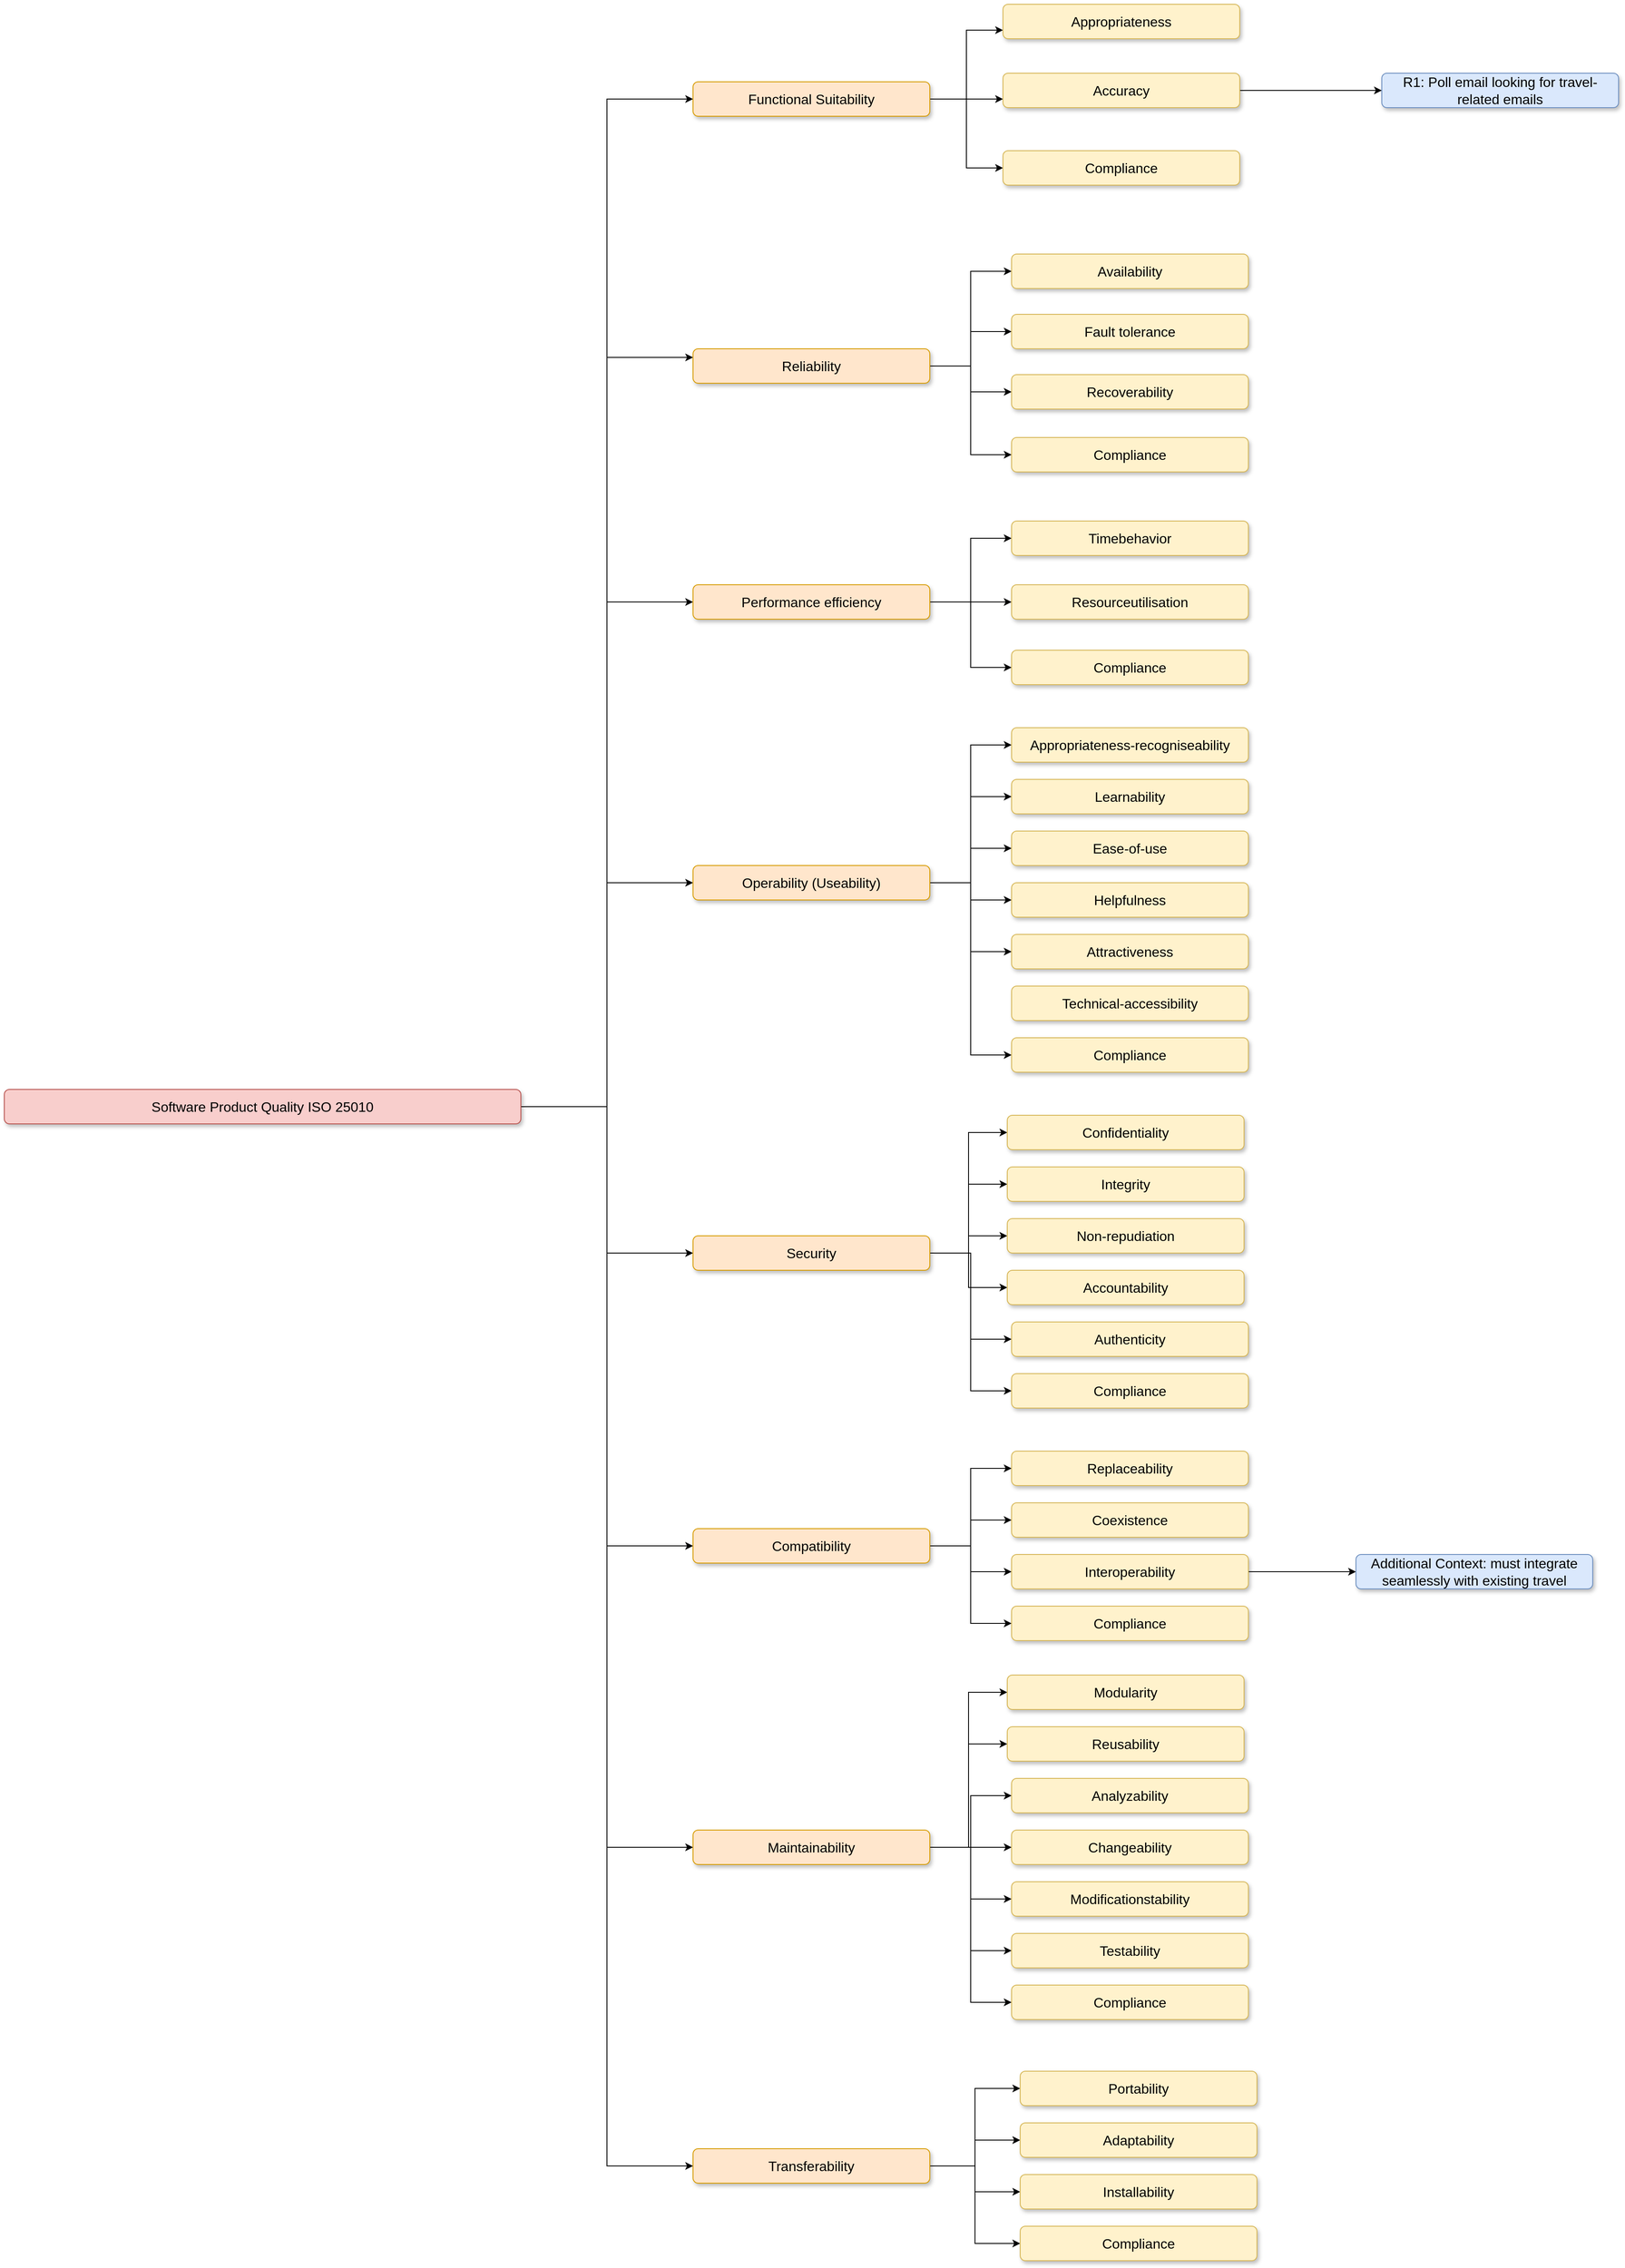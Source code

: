 <mxfile version="21.7.1" type="github">
  <diagram name="Quality Requirements" id="iv_4Ps4gygiS_nUCAITV">
    <mxGraphModel dx="3563" dy="2153" grid="1" gridSize="10" guides="1" tooltips="1" connect="1" arrows="1" fold="1" page="1" pageScale="1" pageWidth="827" pageHeight="1169" math="0" shadow="0">
      <root>
        <mxCell id="0" />
        <mxCell id="1" parent="0" />
        <mxCell id="l4NpJqwwxEreyBUe0tFt-1" style="edgeStyle=orthogonalEdgeStyle;rounded=0;orthogonalLoop=1;jettySize=auto;html=1;entryX=0;entryY=0.5;entryDx=0;entryDy=0;" parent="1" source="l4NpJqwwxEreyBUe0tFt-9" target="l4NpJqwwxEreyBUe0tFt-13" edge="1">
          <mxGeometry relative="1" as="geometry" />
        </mxCell>
        <mxCell id="l4NpJqwwxEreyBUe0tFt-2" style="edgeStyle=orthogonalEdgeStyle;rounded=0;orthogonalLoop=1;jettySize=auto;html=1;entryX=0;entryY=0.25;entryDx=0;entryDy=0;" parent="1" source="l4NpJqwwxEreyBUe0tFt-9" target="l4NpJqwwxEreyBUe0tFt-18" edge="1">
          <mxGeometry relative="1" as="geometry" />
        </mxCell>
        <mxCell id="l4NpJqwwxEreyBUe0tFt-3" style="edgeStyle=orthogonalEdgeStyle;rounded=0;orthogonalLoop=1;jettySize=auto;html=1;entryX=0;entryY=0.5;entryDx=0;entryDy=0;" parent="1" source="l4NpJqwwxEreyBUe0tFt-9" target="l4NpJqwwxEreyBUe0tFt-22" edge="1">
          <mxGeometry relative="1" as="geometry" />
        </mxCell>
        <mxCell id="l4NpJqwwxEreyBUe0tFt-4" style="edgeStyle=orthogonalEdgeStyle;rounded=0;orthogonalLoop=1;jettySize=auto;html=1;entryX=0;entryY=0.5;entryDx=0;entryDy=0;" parent="1" source="l4NpJqwwxEreyBUe0tFt-9" target="l4NpJqwwxEreyBUe0tFt-29" edge="1">
          <mxGeometry relative="1" as="geometry" />
        </mxCell>
        <mxCell id="l4NpJqwwxEreyBUe0tFt-5" style="edgeStyle=orthogonalEdgeStyle;rounded=0;orthogonalLoop=1;jettySize=auto;html=1;entryX=0;entryY=0.5;entryDx=0;entryDy=0;" parent="1" source="l4NpJqwwxEreyBUe0tFt-9" target="l4NpJqwwxEreyBUe0tFt-36" edge="1">
          <mxGeometry relative="1" as="geometry" />
        </mxCell>
        <mxCell id="l4NpJqwwxEreyBUe0tFt-6" style="edgeStyle=orthogonalEdgeStyle;rounded=0;orthogonalLoop=1;jettySize=auto;html=1;entryX=0;entryY=0.5;entryDx=0;entryDy=0;" parent="1" source="l4NpJqwwxEreyBUe0tFt-9" target="l4NpJqwwxEreyBUe0tFt-41" edge="1">
          <mxGeometry relative="1" as="geometry" />
        </mxCell>
        <mxCell id="l4NpJqwwxEreyBUe0tFt-7" style="edgeStyle=orthogonalEdgeStyle;rounded=0;orthogonalLoop=1;jettySize=auto;html=1;entryX=0;entryY=0.5;entryDx=0;entryDy=0;" parent="1" source="l4NpJqwwxEreyBUe0tFt-9" target="l4NpJqwwxEreyBUe0tFt-54" edge="1">
          <mxGeometry relative="1" as="geometry" />
        </mxCell>
        <mxCell id="l4NpJqwwxEreyBUe0tFt-8" style="edgeStyle=orthogonalEdgeStyle;rounded=0;orthogonalLoop=1;jettySize=auto;html=1;entryX=0;entryY=0.5;entryDx=0;entryDy=0;" parent="1" source="l4NpJqwwxEreyBUe0tFt-9" target="l4NpJqwwxEreyBUe0tFt-49" edge="1">
          <mxGeometry relative="1" as="geometry" />
        </mxCell>
        <mxCell id="l4NpJqwwxEreyBUe0tFt-9" value="Software Product Quality ISO 25010" style="whiteSpace=wrap;html=1;rounded=1;shadow=1;strokeWidth=1;fontSize=16;align=center;fillColor=#f8cecc;strokeColor=#b85450;" parent="1" vertex="1">
          <mxGeometry x="-1650" y="420" width="600" height="40" as="geometry" />
        </mxCell>
        <mxCell id="l4NpJqwwxEreyBUe0tFt-10" style="edgeStyle=orthogonalEdgeStyle;rounded=0;orthogonalLoop=1;jettySize=auto;html=1;entryX=0;entryY=0.75;entryDx=0;entryDy=0;" parent="1" source="l4NpJqwwxEreyBUe0tFt-13" target="l4NpJqwwxEreyBUe0tFt-55" edge="1">
          <mxGeometry relative="1" as="geometry" />
        </mxCell>
        <mxCell id="l4NpJqwwxEreyBUe0tFt-11" style="edgeStyle=orthogonalEdgeStyle;rounded=0;orthogonalLoop=1;jettySize=auto;html=1;entryX=0;entryY=0.75;entryDx=0;entryDy=0;" parent="1" source="l4NpJqwwxEreyBUe0tFt-13" target="l4NpJqwwxEreyBUe0tFt-56" edge="1">
          <mxGeometry relative="1" as="geometry" />
        </mxCell>
        <mxCell id="l4NpJqwwxEreyBUe0tFt-12" style="edgeStyle=orthogonalEdgeStyle;rounded=0;orthogonalLoop=1;jettySize=auto;html=1;entryX=0;entryY=0.5;entryDx=0;entryDy=0;" parent="1" source="l4NpJqwwxEreyBUe0tFt-13" target="l4NpJqwwxEreyBUe0tFt-57" edge="1">
          <mxGeometry relative="1" as="geometry" />
        </mxCell>
        <mxCell id="l4NpJqwwxEreyBUe0tFt-13" value="Functional Suitability" style="whiteSpace=wrap;html=1;rounded=1;shadow=1;strokeWidth=1;fontSize=16;align=center;fillColor=#ffe6cc;strokeColor=#d79b00;" parent="1" vertex="1">
          <mxGeometry x="-850" y="-750" width="275" height="40" as="geometry" />
        </mxCell>
        <mxCell id="l4NpJqwwxEreyBUe0tFt-14" style="edgeStyle=orthogonalEdgeStyle;rounded=0;orthogonalLoop=1;jettySize=auto;html=1;entryX=0;entryY=0.5;entryDx=0;entryDy=0;" parent="1" source="l4NpJqwwxEreyBUe0tFt-18" target="l4NpJqwwxEreyBUe0tFt-58" edge="1">
          <mxGeometry relative="1" as="geometry" />
        </mxCell>
        <mxCell id="l4NpJqwwxEreyBUe0tFt-15" style="edgeStyle=orthogonalEdgeStyle;rounded=0;orthogonalLoop=1;jettySize=auto;html=1;entryX=0;entryY=0.5;entryDx=0;entryDy=0;" parent="1" source="l4NpJqwwxEreyBUe0tFt-18" target="l4NpJqwwxEreyBUe0tFt-59" edge="1">
          <mxGeometry relative="1" as="geometry" />
        </mxCell>
        <mxCell id="l4NpJqwwxEreyBUe0tFt-16" style="edgeStyle=orthogonalEdgeStyle;rounded=0;orthogonalLoop=1;jettySize=auto;html=1;entryX=0;entryY=0.5;entryDx=0;entryDy=0;" parent="1" source="l4NpJqwwxEreyBUe0tFt-18" target="l4NpJqwwxEreyBUe0tFt-60" edge="1">
          <mxGeometry relative="1" as="geometry" />
        </mxCell>
        <mxCell id="l4NpJqwwxEreyBUe0tFt-17" style="edgeStyle=orthogonalEdgeStyle;rounded=0;orthogonalLoop=1;jettySize=auto;html=1;entryX=0;entryY=0.5;entryDx=0;entryDy=0;" parent="1" source="l4NpJqwwxEreyBUe0tFt-18" target="l4NpJqwwxEreyBUe0tFt-61" edge="1">
          <mxGeometry relative="1" as="geometry" />
        </mxCell>
        <mxCell id="l4NpJqwwxEreyBUe0tFt-18" value="Reliability" style="whiteSpace=wrap;html=1;rounded=1;shadow=1;strokeWidth=1;fontSize=16;align=center;fillColor=#ffe6cc;strokeColor=#d79b00;" parent="1" vertex="1">
          <mxGeometry x="-850" y="-440" width="275" height="40" as="geometry" />
        </mxCell>
        <mxCell id="l4NpJqwwxEreyBUe0tFt-19" style="edgeStyle=orthogonalEdgeStyle;rounded=0;orthogonalLoop=1;jettySize=auto;html=1;entryX=0;entryY=0.5;entryDx=0;entryDy=0;" parent="1" source="l4NpJqwwxEreyBUe0tFt-22" target="l4NpJqwwxEreyBUe0tFt-62" edge="1">
          <mxGeometry relative="1" as="geometry" />
        </mxCell>
        <mxCell id="l4NpJqwwxEreyBUe0tFt-20" style="edgeStyle=orthogonalEdgeStyle;rounded=0;orthogonalLoop=1;jettySize=auto;html=1;entryX=0;entryY=0.5;entryDx=0;entryDy=0;" parent="1" source="l4NpJqwwxEreyBUe0tFt-22" target="l4NpJqwwxEreyBUe0tFt-63" edge="1">
          <mxGeometry relative="1" as="geometry" />
        </mxCell>
        <mxCell id="l4NpJqwwxEreyBUe0tFt-21" style="edgeStyle=orthogonalEdgeStyle;rounded=0;orthogonalLoop=1;jettySize=auto;html=1;entryX=0;entryY=0.5;entryDx=0;entryDy=0;" parent="1" source="l4NpJqwwxEreyBUe0tFt-22" target="l4NpJqwwxEreyBUe0tFt-64" edge="1">
          <mxGeometry relative="1" as="geometry" />
        </mxCell>
        <mxCell id="l4NpJqwwxEreyBUe0tFt-22" value="Performance efficiency" style="whiteSpace=wrap;html=1;rounded=1;shadow=1;strokeWidth=1;fontSize=16;align=center;fillColor=#ffe6cc;strokeColor=#d79b00;" parent="1" vertex="1">
          <mxGeometry x="-850" y="-166" width="275" height="40" as="geometry" />
        </mxCell>
        <mxCell id="l4NpJqwwxEreyBUe0tFt-23" style="edgeStyle=orthogonalEdgeStyle;rounded=0;orthogonalLoop=1;jettySize=auto;html=1;entryX=0;entryY=0.5;entryDx=0;entryDy=0;" parent="1" source="l4NpJqwwxEreyBUe0tFt-29" target="l4NpJqwwxEreyBUe0tFt-65" edge="1">
          <mxGeometry relative="1" as="geometry" />
        </mxCell>
        <mxCell id="l4NpJqwwxEreyBUe0tFt-24" style="edgeStyle=orthogonalEdgeStyle;rounded=0;orthogonalLoop=1;jettySize=auto;html=1;entryX=0;entryY=0.5;entryDx=0;entryDy=0;" parent="1" source="l4NpJqwwxEreyBUe0tFt-29" target="l4NpJqwwxEreyBUe0tFt-66" edge="1">
          <mxGeometry relative="1" as="geometry" />
        </mxCell>
        <mxCell id="l4NpJqwwxEreyBUe0tFt-25" style="edgeStyle=orthogonalEdgeStyle;rounded=0;orthogonalLoop=1;jettySize=auto;html=1;entryX=0;entryY=0.5;entryDx=0;entryDy=0;" parent="1" source="l4NpJqwwxEreyBUe0tFt-29" target="l4NpJqwwxEreyBUe0tFt-67" edge="1">
          <mxGeometry relative="1" as="geometry" />
        </mxCell>
        <mxCell id="l4NpJqwwxEreyBUe0tFt-26" style="edgeStyle=orthogonalEdgeStyle;rounded=0;orthogonalLoop=1;jettySize=auto;html=1;entryX=0;entryY=0.5;entryDx=0;entryDy=0;" parent="1" source="l4NpJqwwxEreyBUe0tFt-29" target="l4NpJqwwxEreyBUe0tFt-68" edge="1">
          <mxGeometry relative="1" as="geometry" />
        </mxCell>
        <mxCell id="l4NpJqwwxEreyBUe0tFt-27" style="edgeStyle=orthogonalEdgeStyle;rounded=0;orthogonalLoop=1;jettySize=auto;html=1;entryX=0;entryY=0.5;entryDx=0;entryDy=0;" parent="1" source="l4NpJqwwxEreyBUe0tFt-29" target="l4NpJqwwxEreyBUe0tFt-69" edge="1">
          <mxGeometry relative="1" as="geometry" />
        </mxCell>
        <mxCell id="l4NpJqwwxEreyBUe0tFt-28" style="edgeStyle=orthogonalEdgeStyle;rounded=0;orthogonalLoop=1;jettySize=auto;html=1;entryX=0;entryY=0.5;entryDx=0;entryDy=0;" parent="1" source="l4NpJqwwxEreyBUe0tFt-29" target="l4NpJqwwxEreyBUe0tFt-71" edge="1">
          <mxGeometry relative="1" as="geometry" />
        </mxCell>
        <mxCell id="l4NpJqwwxEreyBUe0tFt-29" value="Operability (Useability)" style="whiteSpace=wrap;html=1;rounded=1;shadow=1;strokeWidth=1;fontSize=16;align=center;fillColor=#ffe6cc;strokeColor=#d79b00;" parent="1" vertex="1">
          <mxGeometry x="-850" y="160" width="275" height="40" as="geometry" />
        </mxCell>
        <mxCell id="l4NpJqwwxEreyBUe0tFt-30" style="edgeStyle=orthogonalEdgeStyle;rounded=0;orthogonalLoop=1;jettySize=auto;html=1;entryX=0;entryY=0.5;entryDx=0;entryDy=0;" parent="1" source="l4NpJqwwxEreyBUe0tFt-36" target="l4NpJqwwxEreyBUe0tFt-72" edge="1">
          <mxGeometry relative="1" as="geometry" />
        </mxCell>
        <mxCell id="l4NpJqwwxEreyBUe0tFt-31" style="edgeStyle=orthogonalEdgeStyle;rounded=0;orthogonalLoop=1;jettySize=auto;html=1;entryX=0;entryY=0.5;entryDx=0;entryDy=0;" parent="1" source="l4NpJqwwxEreyBUe0tFt-36" target="l4NpJqwwxEreyBUe0tFt-73" edge="1">
          <mxGeometry relative="1" as="geometry" />
        </mxCell>
        <mxCell id="l4NpJqwwxEreyBUe0tFt-32" style="edgeStyle=orthogonalEdgeStyle;rounded=0;orthogonalLoop=1;jettySize=auto;html=1;" parent="1" source="l4NpJqwwxEreyBUe0tFt-36" target="l4NpJqwwxEreyBUe0tFt-74" edge="1">
          <mxGeometry relative="1" as="geometry" />
        </mxCell>
        <mxCell id="l4NpJqwwxEreyBUe0tFt-33" style="edgeStyle=orthogonalEdgeStyle;rounded=0;orthogonalLoop=1;jettySize=auto;html=1;entryX=0;entryY=0.5;entryDx=0;entryDy=0;" parent="1" source="l4NpJqwwxEreyBUe0tFt-36" target="l4NpJqwwxEreyBUe0tFt-75" edge="1">
          <mxGeometry relative="1" as="geometry" />
        </mxCell>
        <mxCell id="l4NpJqwwxEreyBUe0tFt-34" style="edgeStyle=orthogonalEdgeStyle;rounded=0;orthogonalLoop=1;jettySize=auto;html=1;entryX=0;entryY=0.5;entryDx=0;entryDy=0;" parent="1" source="l4NpJqwwxEreyBUe0tFt-36" target="l4NpJqwwxEreyBUe0tFt-76" edge="1">
          <mxGeometry relative="1" as="geometry" />
        </mxCell>
        <mxCell id="l4NpJqwwxEreyBUe0tFt-35" style="edgeStyle=orthogonalEdgeStyle;rounded=0;orthogonalLoop=1;jettySize=auto;html=1;entryX=0;entryY=0.5;entryDx=0;entryDy=0;" parent="1" source="l4NpJqwwxEreyBUe0tFt-36" target="l4NpJqwwxEreyBUe0tFt-77" edge="1">
          <mxGeometry relative="1" as="geometry" />
        </mxCell>
        <mxCell id="l4NpJqwwxEreyBUe0tFt-36" value="Security" style="whiteSpace=wrap;html=1;rounded=1;shadow=1;strokeWidth=1;fontSize=16;align=center;fillColor=#ffe6cc;strokeColor=#d79b00;" parent="1" vertex="1">
          <mxGeometry x="-850" y="590" width="275" height="40" as="geometry" />
        </mxCell>
        <mxCell id="l4NpJqwwxEreyBUe0tFt-37" style="edgeStyle=orthogonalEdgeStyle;rounded=0;orthogonalLoop=1;jettySize=auto;html=1;entryX=0;entryY=0.5;entryDx=0;entryDy=0;" parent="1" source="l4NpJqwwxEreyBUe0tFt-41" target="l4NpJqwwxEreyBUe0tFt-78" edge="1">
          <mxGeometry relative="1" as="geometry" />
        </mxCell>
        <mxCell id="l4NpJqwwxEreyBUe0tFt-38" style="edgeStyle=orthogonalEdgeStyle;rounded=0;orthogonalLoop=1;jettySize=auto;html=1;entryX=0;entryY=0.5;entryDx=0;entryDy=0;" parent="1" source="l4NpJqwwxEreyBUe0tFt-41" target="l4NpJqwwxEreyBUe0tFt-79" edge="1">
          <mxGeometry relative="1" as="geometry" />
        </mxCell>
        <mxCell id="l4NpJqwwxEreyBUe0tFt-39" style="edgeStyle=orthogonalEdgeStyle;rounded=0;orthogonalLoop=1;jettySize=auto;html=1;entryX=0;entryY=0.5;entryDx=0;entryDy=0;" parent="1" source="l4NpJqwwxEreyBUe0tFt-41" target="l4NpJqwwxEreyBUe0tFt-80" edge="1">
          <mxGeometry relative="1" as="geometry" />
        </mxCell>
        <mxCell id="l4NpJqwwxEreyBUe0tFt-40" style="edgeStyle=orthogonalEdgeStyle;rounded=0;orthogonalLoop=1;jettySize=auto;html=1;entryX=0;entryY=0.5;entryDx=0;entryDy=0;" parent="1" source="l4NpJqwwxEreyBUe0tFt-41" target="l4NpJqwwxEreyBUe0tFt-81" edge="1">
          <mxGeometry relative="1" as="geometry" />
        </mxCell>
        <mxCell id="l4NpJqwwxEreyBUe0tFt-41" value="Compatibility" style="whiteSpace=wrap;html=1;rounded=1;shadow=1;strokeWidth=1;fontSize=16;align=center;fillColor=#ffe6cc;strokeColor=#d79b00;" parent="1" vertex="1">
          <mxGeometry x="-850" y="930" width="275" height="40" as="geometry" />
        </mxCell>
        <mxCell id="l4NpJqwwxEreyBUe0tFt-42" style="edgeStyle=orthogonalEdgeStyle;rounded=0;orthogonalLoop=1;jettySize=auto;html=1;entryX=0;entryY=0.5;entryDx=0;entryDy=0;" parent="1" source="l4NpJqwwxEreyBUe0tFt-49" target="l4NpJqwwxEreyBUe0tFt-82" edge="1">
          <mxGeometry relative="1" as="geometry" />
        </mxCell>
        <mxCell id="l4NpJqwwxEreyBUe0tFt-43" style="edgeStyle=orthogonalEdgeStyle;rounded=0;orthogonalLoop=1;jettySize=auto;html=1;entryX=0;entryY=0.5;entryDx=0;entryDy=0;" parent="1" source="l4NpJqwwxEreyBUe0tFt-49" target="l4NpJqwwxEreyBUe0tFt-83" edge="1">
          <mxGeometry relative="1" as="geometry" />
        </mxCell>
        <mxCell id="l4NpJqwwxEreyBUe0tFt-44" style="edgeStyle=orthogonalEdgeStyle;rounded=0;orthogonalLoop=1;jettySize=auto;html=1;entryX=0;entryY=0.5;entryDx=0;entryDy=0;" parent="1" source="l4NpJqwwxEreyBUe0tFt-49" target="l4NpJqwwxEreyBUe0tFt-84" edge="1">
          <mxGeometry relative="1" as="geometry" />
        </mxCell>
        <mxCell id="l4NpJqwwxEreyBUe0tFt-45" style="edgeStyle=orthogonalEdgeStyle;rounded=0;orthogonalLoop=1;jettySize=auto;html=1;entryX=0;entryY=0.5;entryDx=0;entryDy=0;" parent="1" source="l4NpJqwwxEreyBUe0tFt-49" target="l4NpJqwwxEreyBUe0tFt-85" edge="1">
          <mxGeometry relative="1" as="geometry" />
        </mxCell>
        <mxCell id="l4NpJqwwxEreyBUe0tFt-46" style="edgeStyle=orthogonalEdgeStyle;rounded=0;orthogonalLoop=1;jettySize=auto;html=1;entryX=0;entryY=0.5;entryDx=0;entryDy=0;" parent="1" source="l4NpJqwwxEreyBUe0tFt-49" target="l4NpJqwwxEreyBUe0tFt-86" edge="1">
          <mxGeometry relative="1" as="geometry" />
        </mxCell>
        <mxCell id="l4NpJqwwxEreyBUe0tFt-47" style="edgeStyle=orthogonalEdgeStyle;rounded=0;orthogonalLoop=1;jettySize=auto;html=1;entryX=0;entryY=0.5;entryDx=0;entryDy=0;" parent="1" source="l4NpJqwwxEreyBUe0tFt-49" target="l4NpJqwwxEreyBUe0tFt-87" edge="1">
          <mxGeometry relative="1" as="geometry" />
        </mxCell>
        <mxCell id="l4NpJqwwxEreyBUe0tFt-48" style="edgeStyle=orthogonalEdgeStyle;rounded=0;orthogonalLoop=1;jettySize=auto;html=1;entryX=0;entryY=0.5;entryDx=0;entryDy=0;" parent="1" source="l4NpJqwwxEreyBUe0tFt-49" target="l4NpJqwwxEreyBUe0tFt-88" edge="1">
          <mxGeometry relative="1" as="geometry" />
        </mxCell>
        <mxCell id="l4NpJqwwxEreyBUe0tFt-49" value="Maintainability" style="whiteSpace=wrap;html=1;rounded=1;shadow=1;strokeWidth=1;fontSize=16;align=center;fillColor=#ffe6cc;strokeColor=#d79b00;" parent="1" vertex="1">
          <mxGeometry x="-850" y="1280" width="275" height="40" as="geometry" />
        </mxCell>
        <mxCell id="l4NpJqwwxEreyBUe0tFt-50" style="edgeStyle=orthogonalEdgeStyle;rounded=0;orthogonalLoop=1;jettySize=auto;html=1;entryX=0;entryY=0.5;entryDx=0;entryDy=0;" parent="1" source="l4NpJqwwxEreyBUe0tFt-54" target="l4NpJqwwxEreyBUe0tFt-89" edge="1">
          <mxGeometry relative="1" as="geometry" />
        </mxCell>
        <mxCell id="l4NpJqwwxEreyBUe0tFt-51" style="edgeStyle=orthogonalEdgeStyle;rounded=0;orthogonalLoop=1;jettySize=auto;html=1;entryX=0;entryY=0.5;entryDx=0;entryDy=0;" parent="1" source="l4NpJqwwxEreyBUe0tFt-54" target="l4NpJqwwxEreyBUe0tFt-90" edge="1">
          <mxGeometry relative="1" as="geometry" />
        </mxCell>
        <mxCell id="l4NpJqwwxEreyBUe0tFt-52" style="edgeStyle=orthogonalEdgeStyle;rounded=0;orthogonalLoop=1;jettySize=auto;html=1;entryX=0;entryY=0.5;entryDx=0;entryDy=0;" parent="1" source="l4NpJqwwxEreyBUe0tFt-54" target="l4NpJqwwxEreyBUe0tFt-91" edge="1">
          <mxGeometry relative="1" as="geometry" />
        </mxCell>
        <mxCell id="l4NpJqwwxEreyBUe0tFt-53" style="edgeStyle=orthogonalEdgeStyle;rounded=0;orthogonalLoop=1;jettySize=auto;html=1;entryX=0;entryY=0.5;entryDx=0;entryDy=0;" parent="1" source="l4NpJqwwxEreyBUe0tFt-54" target="l4NpJqwwxEreyBUe0tFt-92" edge="1">
          <mxGeometry relative="1" as="geometry" />
        </mxCell>
        <mxCell id="l4NpJqwwxEreyBUe0tFt-54" value="Transferability" style="whiteSpace=wrap;html=1;rounded=1;shadow=1;strokeWidth=1;fontSize=16;align=center;fillColor=#ffe6cc;strokeColor=#d79b00;" parent="1" vertex="1">
          <mxGeometry x="-850" y="1650" width="275" height="40" as="geometry" />
        </mxCell>
        <mxCell id="l4NpJqwwxEreyBUe0tFt-55" value="Appropriateness" style="whiteSpace=wrap;html=1;rounded=1;shadow=1;strokeWidth=1;fontSize=16;align=center;fillColor=#fff2cc;strokeColor=#d6b656;" parent="1" vertex="1">
          <mxGeometry x="-490" y="-840" width="275" height="40" as="geometry" />
        </mxCell>
        <mxCell id="l4NpJqwwxEreyBUe0tFt-94" style="edgeStyle=orthogonalEdgeStyle;rounded=0;orthogonalLoop=1;jettySize=auto;html=1;entryX=0;entryY=0.5;entryDx=0;entryDy=0;" parent="1" source="l4NpJqwwxEreyBUe0tFt-56" target="l4NpJqwwxEreyBUe0tFt-93" edge="1">
          <mxGeometry relative="1" as="geometry" />
        </mxCell>
        <mxCell id="l4NpJqwwxEreyBUe0tFt-56" value="Accuracy" style="whiteSpace=wrap;html=1;rounded=1;shadow=1;strokeWidth=1;fontSize=16;align=center;fillColor=#fff2cc;strokeColor=#d6b656;" parent="1" vertex="1">
          <mxGeometry x="-490" y="-760" width="275" height="40" as="geometry" />
        </mxCell>
        <mxCell id="l4NpJqwwxEreyBUe0tFt-57" value="Compliance" style="whiteSpace=wrap;html=1;rounded=1;shadow=1;strokeWidth=1;fontSize=16;align=center;fillColor=#fff2cc;strokeColor=#d6b656;" parent="1" vertex="1">
          <mxGeometry x="-490" y="-670" width="275" height="40" as="geometry" />
        </mxCell>
        <mxCell id="l4NpJqwwxEreyBUe0tFt-58" value="Availability" style="whiteSpace=wrap;html=1;rounded=1;shadow=1;strokeWidth=1;fontSize=16;align=center;fillColor=#fff2cc;strokeColor=#d6b656;" parent="1" vertex="1">
          <mxGeometry x="-480" y="-550" width="275" height="40" as="geometry" />
        </mxCell>
        <mxCell id="l4NpJqwwxEreyBUe0tFt-59" value="Fault tolerance" style="whiteSpace=wrap;html=1;rounded=1;shadow=1;strokeWidth=1;fontSize=16;align=center;fillColor=#fff2cc;strokeColor=#d6b656;" parent="1" vertex="1">
          <mxGeometry x="-480" y="-480" width="275" height="40" as="geometry" />
        </mxCell>
        <mxCell id="l4NpJqwwxEreyBUe0tFt-60" value="Recoverability" style="whiteSpace=wrap;html=1;rounded=1;shadow=1;strokeWidth=1;fontSize=16;align=center;fillColor=#fff2cc;strokeColor=#d6b656;" parent="1" vertex="1">
          <mxGeometry x="-480" y="-410" width="275" height="40" as="geometry" />
        </mxCell>
        <mxCell id="l4NpJqwwxEreyBUe0tFt-61" value="Compliance" style="whiteSpace=wrap;html=1;rounded=1;shadow=1;strokeWidth=1;fontSize=16;align=center;fillColor=#fff2cc;strokeColor=#d6b656;" parent="1" vertex="1">
          <mxGeometry x="-480" y="-337" width="275" height="40" as="geometry" />
        </mxCell>
        <mxCell id="l4NpJqwwxEreyBUe0tFt-62" value="Timebehavior" style="whiteSpace=wrap;html=1;rounded=1;shadow=1;strokeWidth=1;fontSize=16;align=center;fillColor=#fff2cc;strokeColor=#d6b656;" parent="1" vertex="1">
          <mxGeometry x="-480" y="-240" width="275" height="40" as="geometry" />
        </mxCell>
        <mxCell id="l4NpJqwwxEreyBUe0tFt-63" value="Resourceutilisation" style="whiteSpace=wrap;html=1;rounded=1;shadow=1;strokeWidth=1;fontSize=16;align=center;fillColor=#fff2cc;strokeColor=#d6b656;" parent="1" vertex="1">
          <mxGeometry x="-480" y="-166" width="275" height="40" as="geometry" />
        </mxCell>
        <mxCell id="l4NpJqwwxEreyBUe0tFt-64" value="Compliance" style="whiteSpace=wrap;html=1;rounded=1;shadow=1;strokeWidth=1;fontSize=16;align=center;fillColor=#fff2cc;strokeColor=#d6b656;" parent="1" vertex="1">
          <mxGeometry x="-480" y="-90" width="275" height="40" as="geometry" />
        </mxCell>
        <mxCell id="l4NpJqwwxEreyBUe0tFt-65" value="Appropriateness-recogniseability" style="whiteSpace=wrap;html=1;rounded=1;shadow=1;strokeWidth=1;fontSize=16;align=center;fillColor=#fff2cc;strokeColor=#d6b656;" parent="1" vertex="1">
          <mxGeometry x="-480" width="275" height="40" as="geometry" />
        </mxCell>
        <mxCell id="l4NpJqwwxEreyBUe0tFt-66" value="Learnability" style="whiteSpace=wrap;html=1;rounded=1;shadow=1;strokeWidth=1;fontSize=16;align=center;fillColor=#fff2cc;strokeColor=#d6b656;" parent="1" vertex="1">
          <mxGeometry x="-480" y="60" width="275" height="40" as="geometry" />
        </mxCell>
        <mxCell id="l4NpJqwwxEreyBUe0tFt-67" value="Ease-of-use" style="whiteSpace=wrap;html=1;rounded=1;shadow=1;strokeWidth=1;fontSize=16;align=center;fillColor=#fff2cc;strokeColor=#d6b656;" parent="1" vertex="1">
          <mxGeometry x="-480" y="120" width="275" height="40" as="geometry" />
        </mxCell>
        <mxCell id="l4NpJqwwxEreyBUe0tFt-68" value="Helpfulness" style="whiteSpace=wrap;html=1;rounded=1;shadow=1;strokeWidth=1;fontSize=16;align=center;fillColor=#fff2cc;strokeColor=#d6b656;" parent="1" vertex="1">
          <mxGeometry x="-480" y="180" width="275" height="40" as="geometry" />
        </mxCell>
        <mxCell id="l4NpJqwwxEreyBUe0tFt-69" value="Attractiveness" style="whiteSpace=wrap;html=1;rounded=1;shadow=1;strokeWidth=1;fontSize=16;align=center;fillColor=#fff2cc;strokeColor=#d6b656;" parent="1" vertex="1">
          <mxGeometry x="-480" y="240" width="275" height="40" as="geometry" />
        </mxCell>
        <mxCell id="l4NpJqwwxEreyBUe0tFt-70" value="Technical-accessibility" style="whiteSpace=wrap;html=1;rounded=1;shadow=1;strokeWidth=1;fontSize=16;align=center;fillColor=#fff2cc;strokeColor=#d6b656;" parent="1" vertex="1">
          <mxGeometry x="-480" y="300" width="275" height="40" as="geometry" />
        </mxCell>
        <mxCell id="l4NpJqwwxEreyBUe0tFt-71" value="Compliance" style="whiteSpace=wrap;html=1;rounded=1;shadow=1;strokeWidth=1;fontSize=16;align=center;fillColor=#fff2cc;strokeColor=#d6b656;" parent="1" vertex="1">
          <mxGeometry x="-480" y="360" width="275" height="40" as="geometry" />
        </mxCell>
        <mxCell id="l4NpJqwwxEreyBUe0tFt-72" value="Confidentiality" style="whiteSpace=wrap;html=1;rounded=1;shadow=1;strokeWidth=1;fontSize=16;align=center;fillColor=#fff2cc;strokeColor=#d6b656;" parent="1" vertex="1">
          <mxGeometry x="-485" y="450" width="275" height="40" as="geometry" />
        </mxCell>
        <mxCell id="l4NpJqwwxEreyBUe0tFt-73" value="Integrity" style="whiteSpace=wrap;html=1;rounded=1;shadow=1;strokeWidth=1;fontSize=16;align=center;fillColor=#fff2cc;strokeColor=#d6b656;" parent="1" vertex="1">
          <mxGeometry x="-485" y="510" width="275" height="40" as="geometry" />
        </mxCell>
        <mxCell id="l4NpJqwwxEreyBUe0tFt-74" value="Non-repudiation" style="whiteSpace=wrap;html=1;rounded=1;shadow=1;strokeWidth=1;fontSize=16;align=center;fillColor=#fff2cc;strokeColor=#d6b656;" parent="1" vertex="1">
          <mxGeometry x="-485" y="570" width="275" height="40" as="geometry" />
        </mxCell>
        <mxCell id="l4NpJqwwxEreyBUe0tFt-75" value="Accountability" style="whiteSpace=wrap;html=1;rounded=1;shadow=1;strokeWidth=1;fontSize=16;align=center;fillColor=#fff2cc;strokeColor=#d6b656;" parent="1" vertex="1">
          <mxGeometry x="-485" y="630" width="275" height="40" as="geometry" />
        </mxCell>
        <mxCell id="l4NpJqwwxEreyBUe0tFt-76" value="Authenticity" style="whiteSpace=wrap;html=1;rounded=1;shadow=1;strokeWidth=1;fontSize=16;align=center;fillColor=#fff2cc;strokeColor=#d6b656;" parent="1" vertex="1">
          <mxGeometry x="-480" y="690" width="275" height="40" as="geometry" />
        </mxCell>
        <mxCell id="l4NpJqwwxEreyBUe0tFt-77" value="Compliance" style="whiteSpace=wrap;html=1;rounded=1;shadow=1;strokeWidth=1;fontSize=16;align=center;fillColor=#fff2cc;strokeColor=#d6b656;" parent="1" vertex="1">
          <mxGeometry x="-480" y="750" width="275" height="40" as="geometry" />
        </mxCell>
        <mxCell id="l4NpJqwwxEreyBUe0tFt-78" value="Replaceability" style="whiteSpace=wrap;html=1;rounded=1;shadow=1;strokeWidth=1;fontSize=16;align=center;fillColor=#fff2cc;strokeColor=#d6b656;" parent="1" vertex="1">
          <mxGeometry x="-480" y="840" width="275" height="40" as="geometry" />
        </mxCell>
        <mxCell id="l4NpJqwwxEreyBUe0tFt-79" value="Coexistence" style="whiteSpace=wrap;html=1;rounded=1;shadow=1;strokeWidth=1;fontSize=16;align=center;fillColor=#fff2cc;strokeColor=#d6b656;" parent="1" vertex="1">
          <mxGeometry x="-480" y="900" width="275" height="40" as="geometry" />
        </mxCell>
        <mxCell id="l4NpJqwwxEreyBUe0tFt-96" style="edgeStyle=orthogonalEdgeStyle;rounded=0;orthogonalLoop=1;jettySize=auto;html=1;entryX=0;entryY=0.5;entryDx=0;entryDy=0;" parent="1" source="l4NpJqwwxEreyBUe0tFt-80" target="l4NpJqwwxEreyBUe0tFt-95" edge="1">
          <mxGeometry relative="1" as="geometry" />
        </mxCell>
        <mxCell id="l4NpJqwwxEreyBUe0tFt-80" value="Interoperability" style="whiteSpace=wrap;html=1;rounded=1;shadow=1;strokeWidth=1;fontSize=16;align=center;fillColor=#fff2cc;strokeColor=#d6b656;" parent="1" vertex="1">
          <mxGeometry x="-480" y="960" width="275" height="40" as="geometry" />
        </mxCell>
        <mxCell id="l4NpJqwwxEreyBUe0tFt-81" value="Compliance" style="whiteSpace=wrap;html=1;rounded=1;shadow=1;strokeWidth=1;fontSize=16;align=center;fillColor=#fff2cc;strokeColor=#d6b656;" parent="1" vertex="1">
          <mxGeometry x="-480" y="1020" width="275" height="40" as="geometry" />
        </mxCell>
        <mxCell id="l4NpJqwwxEreyBUe0tFt-82" value="Modularity" style="whiteSpace=wrap;html=1;rounded=1;shadow=1;strokeWidth=1;fontSize=16;align=center;fillColor=#fff2cc;strokeColor=#d6b656;" parent="1" vertex="1">
          <mxGeometry x="-485" y="1100" width="275" height="40" as="geometry" />
        </mxCell>
        <mxCell id="l4NpJqwwxEreyBUe0tFt-83" value="Reusability" style="whiteSpace=wrap;html=1;rounded=1;shadow=1;strokeWidth=1;fontSize=16;align=center;fillColor=#fff2cc;strokeColor=#d6b656;" parent="1" vertex="1">
          <mxGeometry x="-485" y="1160" width="275" height="40" as="geometry" />
        </mxCell>
        <mxCell id="l4NpJqwwxEreyBUe0tFt-84" value="Analyzability" style="whiteSpace=wrap;html=1;rounded=1;shadow=1;strokeWidth=1;fontSize=16;align=center;fillColor=#fff2cc;strokeColor=#d6b656;" parent="1" vertex="1">
          <mxGeometry x="-480" y="1220" width="275" height="40" as="geometry" />
        </mxCell>
        <mxCell id="l4NpJqwwxEreyBUe0tFt-85" value="Changeability" style="whiteSpace=wrap;html=1;rounded=1;shadow=1;strokeWidth=1;fontSize=16;align=center;fillColor=#fff2cc;strokeColor=#d6b656;" parent="1" vertex="1">
          <mxGeometry x="-480" y="1280" width="275" height="40" as="geometry" />
        </mxCell>
        <mxCell id="l4NpJqwwxEreyBUe0tFt-86" value="Modificationstability" style="whiteSpace=wrap;html=1;rounded=1;shadow=1;strokeWidth=1;fontSize=16;align=center;fillColor=#fff2cc;strokeColor=#d6b656;" parent="1" vertex="1">
          <mxGeometry x="-480" y="1340" width="275" height="40" as="geometry" />
        </mxCell>
        <mxCell id="l4NpJqwwxEreyBUe0tFt-87" value="Testability" style="whiteSpace=wrap;html=1;rounded=1;shadow=1;strokeWidth=1;fontSize=16;align=center;fillColor=#fff2cc;strokeColor=#d6b656;" parent="1" vertex="1">
          <mxGeometry x="-480" y="1400" width="275" height="40" as="geometry" />
        </mxCell>
        <mxCell id="l4NpJqwwxEreyBUe0tFt-88" value="Compliance" style="whiteSpace=wrap;html=1;rounded=1;shadow=1;strokeWidth=1;fontSize=16;align=center;fillColor=#fff2cc;strokeColor=#d6b656;" parent="1" vertex="1">
          <mxGeometry x="-480" y="1460" width="275" height="40" as="geometry" />
        </mxCell>
        <mxCell id="l4NpJqwwxEreyBUe0tFt-89" value="Portability" style="whiteSpace=wrap;html=1;rounded=1;shadow=1;strokeWidth=1;fontSize=16;align=center;fillColor=#fff2cc;strokeColor=#d6b656;" parent="1" vertex="1">
          <mxGeometry x="-470" y="1560" width="275" height="40" as="geometry" />
        </mxCell>
        <mxCell id="l4NpJqwwxEreyBUe0tFt-90" value="Adaptability" style="whiteSpace=wrap;html=1;rounded=1;shadow=1;strokeWidth=1;fontSize=16;align=center;fillColor=#fff2cc;strokeColor=#d6b656;" parent="1" vertex="1">
          <mxGeometry x="-470" y="1620" width="275" height="40" as="geometry" />
        </mxCell>
        <mxCell id="l4NpJqwwxEreyBUe0tFt-91" value="Installability" style="whiteSpace=wrap;html=1;rounded=1;shadow=1;strokeWidth=1;fontSize=16;align=center;fillColor=#fff2cc;strokeColor=#d6b656;" parent="1" vertex="1">
          <mxGeometry x="-470" y="1680" width="275" height="40" as="geometry" />
        </mxCell>
        <mxCell id="l4NpJqwwxEreyBUe0tFt-92" value="Compliance" style="whiteSpace=wrap;html=1;rounded=1;shadow=1;strokeWidth=1;fontSize=16;align=center;fillColor=#fff2cc;strokeColor=#d6b656;" parent="1" vertex="1">
          <mxGeometry x="-470" y="1740" width="275" height="40" as="geometry" />
        </mxCell>
        <mxCell id="l4NpJqwwxEreyBUe0tFt-93" value="R1:&amp;nbsp;Poll email looking for travel-related emails" style="whiteSpace=wrap;html=1;rounded=1;shadow=1;strokeWidth=1;fontSize=16;align=center;fillColor=#dae8fc;strokeColor=#6c8ebf;" parent="1" vertex="1">
          <mxGeometry x="-50" y="-760" width="275" height="40" as="geometry" />
        </mxCell>
        <mxCell id="l4NpJqwwxEreyBUe0tFt-95" value="Additional Context: must integrate seamlessly with existing travel" style="whiteSpace=wrap;html=1;rounded=1;shadow=1;strokeWidth=1;fontSize=16;align=center;fillColor=#dae8fc;strokeColor=#6c8ebf;" parent="1" vertex="1">
          <mxGeometry x="-80" y="960" width="275" height="40" as="geometry" />
        </mxCell>
      </root>
    </mxGraphModel>
  </diagram>
</mxfile>
